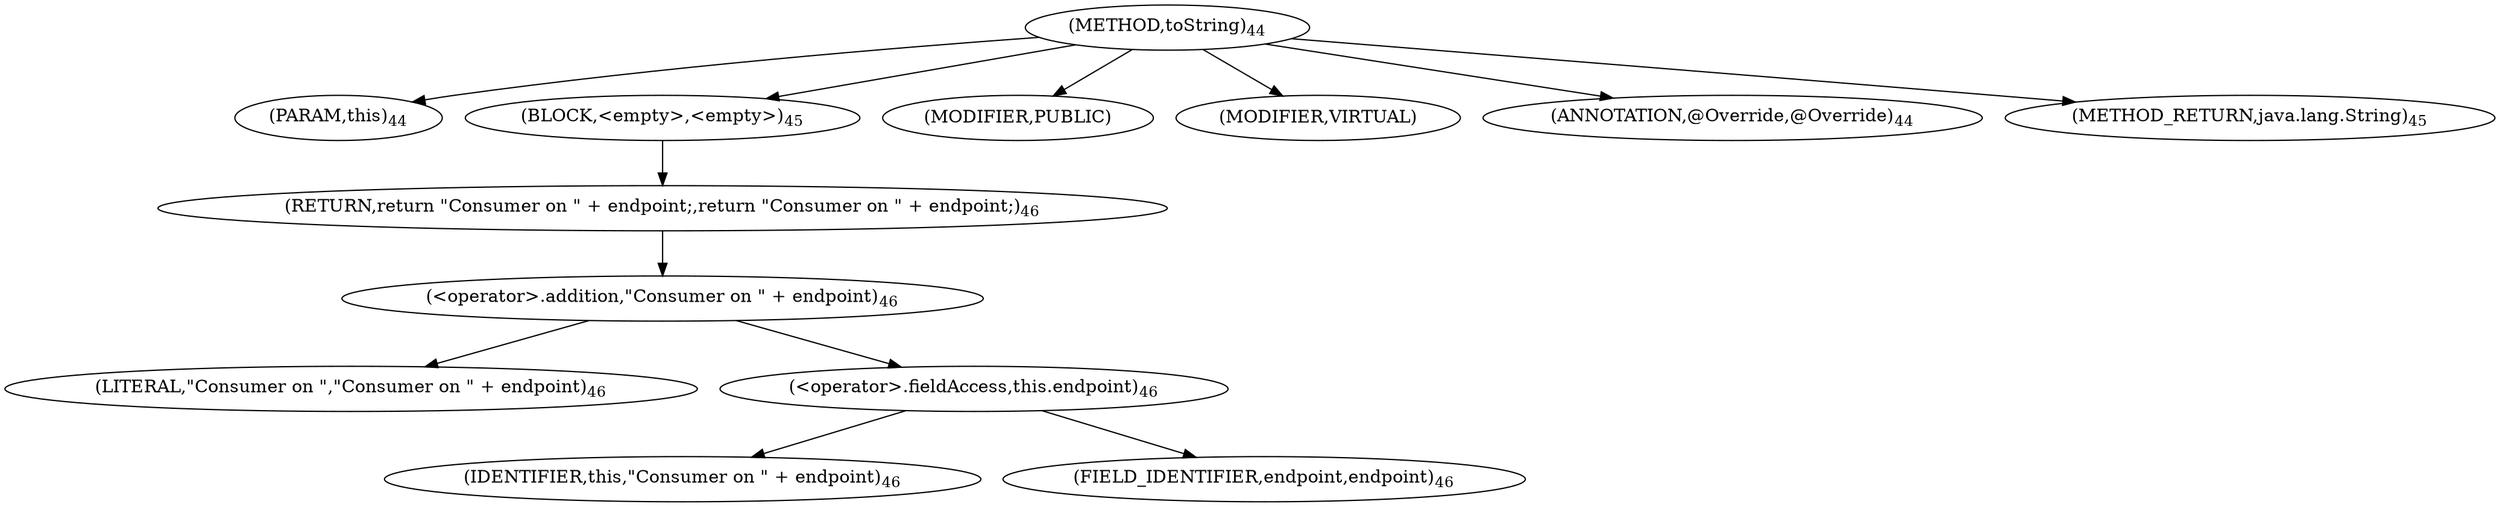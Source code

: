digraph "toString" {  
"46" [label = <(METHOD,toString)<SUB>44</SUB>> ]
"47" [label = <(PARAM,this)<SUB>44</SUB>> ]
"48" [label = <(BLOCK,&lt;empty&gt;,&lt;empty&gt;)<SUB>45</SUB>> ]
"49" [label = <(RETURN,return &quot;Consumer on &quot; + endpoint;,return &quot;Consumer on &quot; + endpoint;)<SUB>46</SUB>> ]
"50" [label = <(&lt;operator&gt;.addition,&quot;Consumer on &quot; + endpoint)<SUB>46</SUB>> ]
"51" [label = <(LITERAL,&quot;Consumer on &quot;,&quot;Consumer on &quot; + endpoint)<SUB>46</SUB>> ]
"52" [label = <(&lt;operator&gt;.fieldAccess,this.endpoint)<SUB>46</SUB>> ]
"53" [label = <(IDENTIFIER,this,&quot;Consumer on &quot; + endpoint)<SUB>46</SUB>> ]
"54" [label = <(FIELD_IDENTIFIER,endpoint,endpoint)<SUB>46</SUB>> ]
"55" [label = <(MODIFIER,PUBLIC)> ]
"56" [label = <(MODIFIER,VIRTUAL)> ]
"57" [label = <(ANNOTATION,@Override,@Override)<SUB>44</SUB>> ]
"58" [label = <(METHOD_RETURN,java.lang.String)<SUB>45</SUB>> ]
  "46" -> "47" 
  "46" -> "48" 
  "46" -> "55" 
  "46" -> "56" 
  "46" -> "57" 
  "46" -> "58" 
  "48" -> "49" 
  "49" -> "50" 
  "50" -> "51" 
  "50" -> "52" 
  "52" -> "53" 
  "52" -> "54" 
}

